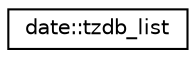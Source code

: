 digraph "Graphical Class Hierarchy"
{
 // LATEX_PDF_SIZE
  edge [fontname="Helvetica",fontsize="10",labelfontname="Helvetica",labelfontsize="10"];
  node [fontname="Helvetica",fontsize="10",shape=record];
  rankdir="LR";
  Node0 [label="date::tzdb_list",height=0.2,width=0.4,color="black", fillcolor="white", style="filled",URL="$classdate_1_1tzdb__list.html",tooltip=" "];
}
